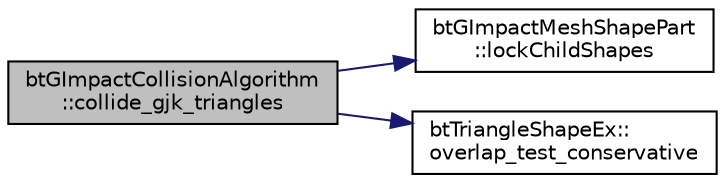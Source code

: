digraph "btGImpactCollisionAlgorithm::collide_gjk_triangles"
{
  edge [fontname="Helvetica",fontsize="10",labelfontname="Helvetica",labelfontsize="10"];
  node [fontname="Helvetica",fontsize="10",shape=record];
  rankdir="LR";
  Node1 [label="btGImpactCollisionAlgorithm\l::collide_gjk_triangles",height=0.2,width=0.4,color="black", fillcolor="grey75", style="filled", fontcolor="black"];
  Node1 -> Node2 [color="midnightblue",fontsize="10",style="solid",fontname="Helvetica"];
  Node2 [label="btGImpactMeshShapePart\l::lockChildShapes",height=0.2,width=0.4,color="black", fillcolor="white", style="filled",URL="$classbt_g_impact_mesh_shape_part.html#aaa566ccda52bd19942c8e72fabdc21fa",tooltip="call when reading child shapes "];
  Node1 -> Node3 [color="midnightblue",fontsize="10",style="solid",fontname="Helvetica"];
  Node3 [label="btTriangleShapeEx::\loverlap_test_conservative",height=0.2,width=0.4,color="black", fillcolor="white", style="filled",URL="$classbt_triangle_shape_ex.html#a8642843da440361eecf27d5a074d6231",tooltip="class btTriangleShapeEx: public btTriangleShape "];
}
